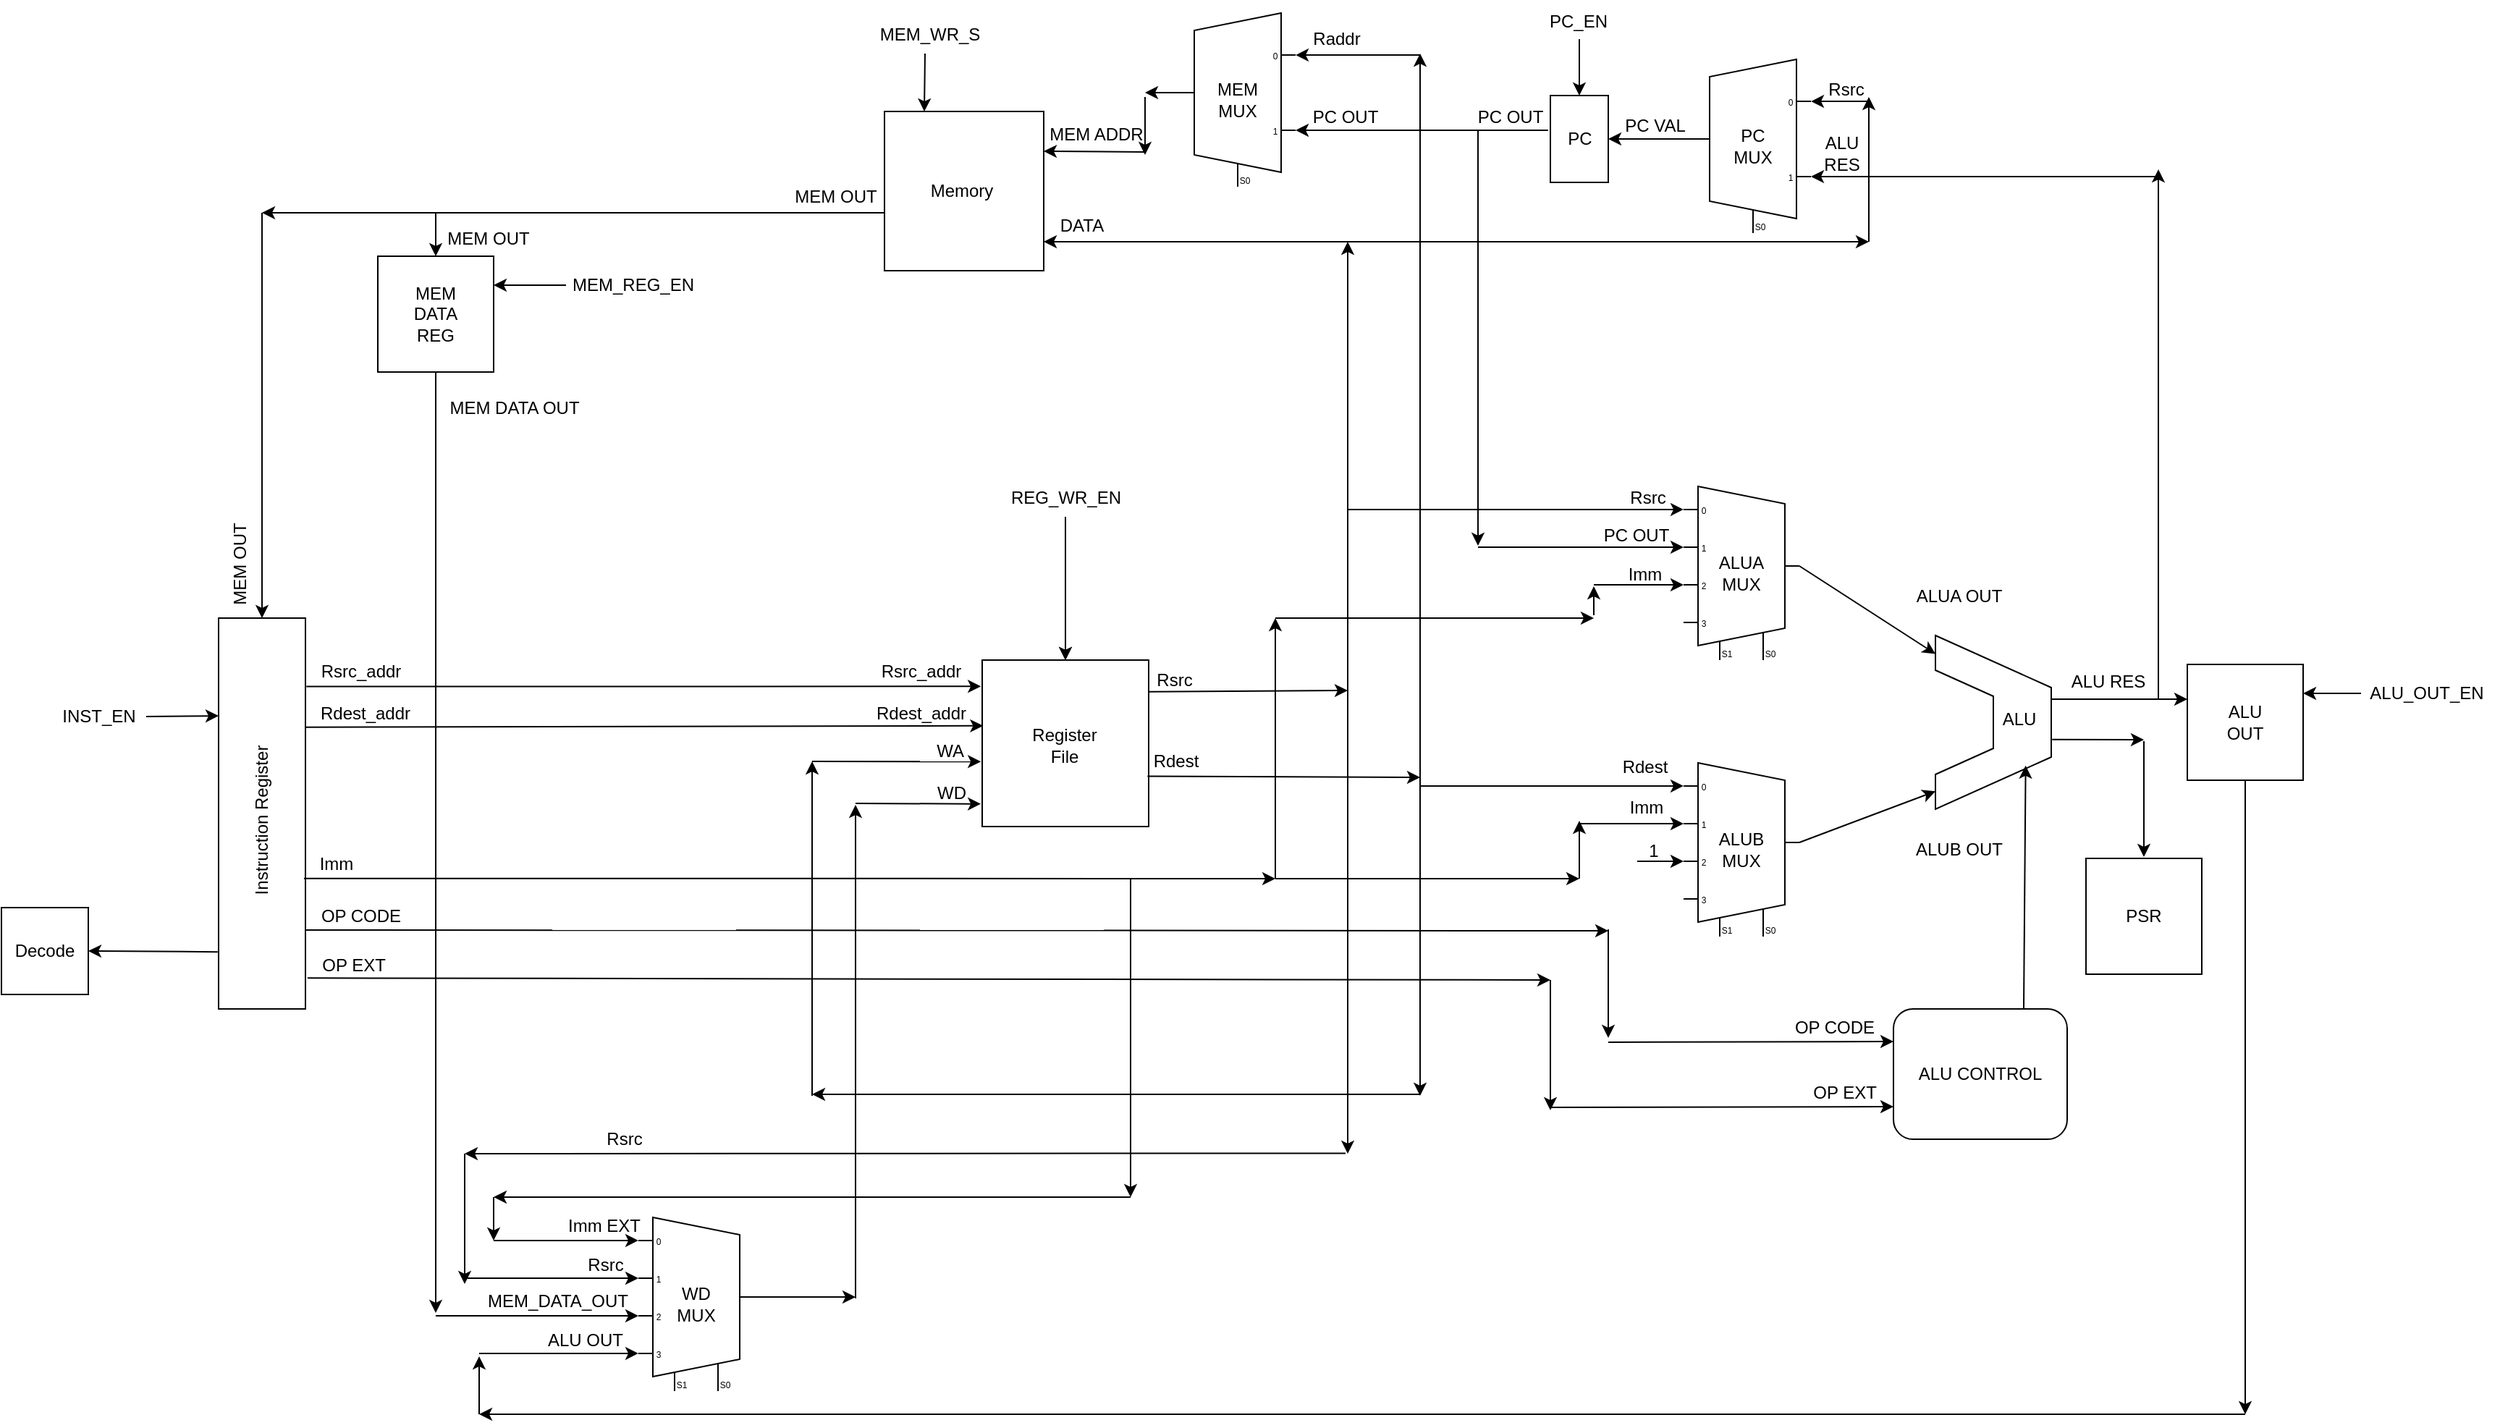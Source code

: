 <mxfile version="24.8.4">
  <diagram name="Page-1" id="LI1cqc4f5GoJ5b9z3YXY">
    <mxGraphModel dx="2163" dy="775" grid="1" gridSize="10" guides="1" tooltips="1" connect="1" arrows="1" fold="1" page="1" pageScale="1" pageWidth="850" pageHeight="1100" math="0" shadow="0">
      <root>
        <mxCell id="0" />
        <mxCell id="1" parent="0" />
        <mxCell id="9z99N92EfXgimf6kSds7-51" value="" style="group" parent="1" vertex="1" connectable="0">
          <mxGeometry x="1012" y="502" width="80" height="120" as="geometry" />
        </mxCell>
        <mxCell id="K2oi60XM3H0Ri219pjTM-1" value="" style="group" parent="9z99N92EfXgimf6kSds7-51" vertex="1" connectable="0">
          <mxGeometry x="44" width="80" height="120" as="geometry" />
        </mxCell>
        <mxCell id="9z99N92EfXgimf6kSds7-6" value="" style="shape=stencil(tZXRjoIwEEW/pq+bQsPq6wb1PyqOS2NtSdvV3b93oGCs0I0IJISkc7mHIb1DCcttySsgKS0J25A0TSjFO66vT2tuKyicL164EXwvwSvWGX2Cqzi4liFUCUa4WmVbQr/wmfpieaGVQojQygbKg44wLhR66a+Hta//C1YV8s/gwLRNNtXd68yPbAFqskSnIbPre95OZ6KGvSaL7NQ81ORNJsuxEgsxy/e8OH0b/aMOfVdUO2oDA8JdFlL6AYt9YMXruesJnXzWF/h/moawnVsK9eC+/wxaP5sKWI0FPGWMTvOvx9qz0P+ZTfOzsf7Q/sL+FVLbaHKwHgkPHguDmWs8vcQ2VX+ONIUb);whiteSpace=wrap;html=1;" parent="K2oi60XM3H0Ri219pjTM-1" vertex="1">
          <mxGeometry width="80" height="120" as="geometry" />
        </mxCell>
        <mxCell id="9z99N92EfXgimf6kSds7-7" value="ALU" style="text;strokeColor=none;align=center;fillColor=none;html=1;verticalAlign=middle;whiteSpace=wrap;rounded=0;" parent="K2oi60XM3H0Ri219pjTM-1" vertex="1">
          <mxGeometry x="43" y="43" width="30" height="30" as="geometry" />
        </mxCell>
        <mxCell id="9H-k_ZPfXgQ5hOs1PysZ-1" value="" style="whiteSpace=wrap;html=1;aspect=fixed;" parent="1" vertex="1">
          <mxGeometry x="330" y="140" width="110" height="110" as="geometry" />
        </mxCell>
        <mxCell id="9H-k_ZPfXgQ5hOs1PysZ-2" value="&lt;div&gt;Memory&lt;/div&gt;" style="text;html=1;align=center;verticalAlign=middle;resizable=0;points=[];autosize=1;strokeColor=none;fillColor=none;" parent="1" vertex="1">
          <mxGeometry x="347.5" y="180" width="70" height="30" as="geometry" />
        </mxCell>
        <mxCell id="9H-k_ZPfXgQ5hOs1PysZ-5" value="ALUA&lt;br&gt;MUX" style="shadow=0;dashed=0;align=center;html=1;strokeWidth=1;shape=mxgraph.electrical.abstract.mux2;whiteSpace=wrap;selectorPins=2;" parent="1" vertex="1">
          <mxGeometry x="882" y="399" width="80" height="120" as="geometry" />
        </mxCell>
        <mxCell id="9H-k_ZPfXgQ5hOs1PysZ-6" value="ALUB&lt;br&gt;&lt;div&gt;MUX&lt;/div&gt;" style="shadow=0;dashed=0;align=center;html=1;strokeWidth=1;shape=mxgraph.electrical.abstract.mux2;whiteSpace=wrap;selectorPins=2;" parent="1" vertex="1">
          <mxGeometry x="882" y="590" width="80" height="120" as="geometry" />
        </mxCell>
        <mxCell id="9H-k_ZPfXgQ5hOs1PysZ-8" value="" style="endArrow=classic;html=1;rounded=0;entryX=0;entryY=0.108;entryDx=0;entryDy=3;entryPerimeter=0;" parent="1" target="9H-k_ZPfXgQ5hOs1PysZ-5" edge="1">
          <mxGeometry width="50" height="50" relative="1" as="geometry">
            <mxPoint x="650" y="415" as="sourcePoint" />
            <mxPoint x="872" y="428" as="targetPoint" />
          </mxGeometry>
        </mxCell>
        <mxCell id="9H-k_ZPfXgQ5hOs1PysZ-9" value="" style="endArrow=classic;html=1;rounded=0;entryX=0;entryY=0.325;entryDx=0;entryDy=3;entryPerimeter=0;" parent="1" target="9H-k_ZPfXgQ5hOs1PysZ-5" edge="1">
          <mxGeometry width="50" height="50" relative="1" as="geometry">
            <mxPoint x="740" y="441" as="sourcePoint" />
            <mxPoint x="882" y="479" as="targetPoint" />
          </mxGeometry>
        </mxCell>
        <mxCell id="9H-k_ZPfXgQ5hOs1PysZ-18" value="" style="endArrow=classic;html=1;rounded=0;entryX=0;entryY=0.542;entryDx=0;entryDy=3;entryPerimeter=0;" parent="1" target="9H-k_ZPfXgQ5hOs1PysZ-6" edge="1">
          <mxGeometry width="50" height="50" relative="1" as="geometry">
            <mxPoint x="850" y="658" as="sourcePoint" />
            <mxPoint x="854" y="659.87" as="targetPoint" />
          </mxGeometry>
        </mxCell>
        <mxCell id="9H-k_ZPfXgQ5hOs1PysZ-19" value="Rsrc" style="text;html=1;align=center;verticalAlign=middle;resizable=0;points=[];autosize=1;strokeColor=none;fillColor=none;" parent="1" vertex="1">
          <mxGeometry x="832" y="392" width="50" height="30" as="geometry" />
        </mxCell>
        <mxCell id="9H-k_ZPfXgQ5hOs1PysZ-20" value="PC OUT" style="text;html=1;align=center;verticalAlign=middle;resizable=0;points=[];autosize=1;strokeColor=none;fillColor=none;" parent="1" vertex="1">
          <mxGeometry x="814" y="418" width="70" height="30" as="geometry" />
        </mxCell>
        <mxCell id="9H-k_ZPfXgQ5hOs1PysZ-23" value="1" style="text;html=1;align=center;verticalAlign=middle;resizable=0;points=[];autosize=1;strokeColor=none;fillColor=none;" parent="1" vertex="1">
          <mxGeometry x="846" y="636" width="30" height="30" as="geometry" />
        </mxCell>
        <mxCell id="9H-k_ZPfXgQ5hOs1PysZ-24" value="" style="endArrow=classic;html=1;rounded=0;exitX=1;exitY=0.5;exitDx=0;exitDy=-5;exitPerimeter=0;entryX=0;entryY=0.106;entryDx=0;entryDy=0;entryPerimeter=0;" parent="1" source="9H-k_ZPfXgQ5hOs1PysZ-5" target="9z99N92EfXgimf6kSds7-6" edge="1">
          <mxGeometry width="50" height="50" relative="1" as="geometry">
            <mxPoint x="1022" y="550" as="sourcePoint" />
            <mxPoint x="1072" y="500" as="targetPoint" />
          </mxGeometry>
        </mxCell>
        <mxCell id="9H-k_ZPfXgQ5hOs1PysZ-25" value="" style="endArrow=classic;html=1;rounded=0;exitX=1;exitY=0.5;exitDx=0;exitDy=-5;exitPerimeter=0;entryX=0;entryY=0.897;entryDx=0;entryDy=0;entryPerimeter=0;" parent="1" source="9H-k_ZPfXgQ5hOs1PysZ-6" target="9z99N92EfXgimf6kSds7-6" edge="1">
          <mxGeometry width="50" height="50" relative="1" as="geometry">
            <mxPoint x="1052" y="570" as="sourcePoint" />
            <mxPoint x="1102" y="520" as="targetPoint" />
          </mxGeometry>
        </mxCell>
        <mxCell id="9H-k_ZPfXgQ5hOs1PysZ-26" value="ALUA OUT" style="text;html=1;align=center;verticalAlign=middle;resizable=0;points=[];autosize=1;strokeColor=none;fillColor=none;rotation=0;" parent="1" vertex="1">
          <mxGeometry x="1032" y="460" width="80" height="30" as="geometry" />
        </mxCell>
        <mxCell id="9H-k_ZPfXgQ5hOs1PysZ-27" value="ALUB OUT" style="text;html=1;align=center;verticalAlign=middle;resizable=0;points=[];autosize=1;strokeColor=none;fillColor=none;rotation=0;" parent="1" vertex="1">
          <mxGeometry x="1032" y="635" width="80" height="30" as="geometry" />
        </mxCell>
        <mxCell id="9H-k_ZPfXgQ5hOs1PysZ-36" value="" style="endArrow=classic;html=1;rounded=0;exitX=1;exitY=0.5;exitDx=0;exitDy=0;entryX=0;entryY=0.5;entryDx=0;entryDy=0;" parent="1" edge="1">
          <mxGeometry width="50" height="50" relative="1" as="geometry">
            <mxPoint x="1136" y="546" as="sourcePoint" />
            <mxPoint x="1230" y="546" as="targetPoint" />
          </mxGeometry>
        </mxCell>
        <mxCell id="9H-k_ZPfXgQ5hOs1PysZ-43" value="" style="endArrow=classic;html=1;rounded=0;exitX=0;exitY=0.636;exitDx=0;exitDy=0;exitPerimeter=0;" parent="1" source="9H-k_ZPfXgQ5hOs1PysZ-1" edge="1">
          <mxGeometry width="50" height="50" relative="1" as="geometry">
            <mxPoint x="430" y="430" as="sourcePoint" />
            <mxPoint x="-100" y="210" as="targetPoint" />
          </mxGeometry>
        </mxCell>
        <mxCell id="9H-k_ZPfXgQ5hOs1PysZ-47" value="MEM OUT" style="text;html=1;align=center;verticalAlign=middle;resizable=0;points=[];autosize=1;strokeColor=none;fillColor=none;" parent="1" vertex="1">
          <mxGeometry x="256" y="184" width="80" height="30" as="geometry" />
        </mxCell>
        <mxCell id="9H-k_ZPfXgQ5hOs1PysZ-69" value="" style="endArrow=classic;html=1;rounded=0;entryX=1;entryY=0.5;entryDx=0;entryDy=0;" parent="1" edge="1">
          <mxGeometry width="50" height="50" relative="1" as="geometry">
            <mxPoint x="650" y="230" as="sourcePoint" />
            <mxPoint x="440" y="230" as="targetPoint" />
          </mxGeometry>
        </mxCell>
        <mxCell id="9H-k_ZPfXgQ5hOs1PysZ-71" value="&lt;div&gt;DATA&lt;/div&gt;" style="text;html=1;align=center;verticalAlign=middle;resizable=0;points=[];autosize=1;strokeColor=none;fillColor=none;" parent="1" vertex="1">
          <mxGeometry x="441" y="204" width="50" height="30" as="geometry" />
        </mxCell>
        <mxCell id="9H-k_ZPfXgQ5hOs1PysZ-72" value="" style="endArrow=classic;html=1;rounded=0;" parent="1" edge="1">
          <mxGeometry width="50" height="50" relative="1" as="geometry">
            <mxPoint x="700" y="600" as="sourcePoint" />
            <mxPoint x="700" y="100" as="targetPoint" />
          </mxGeometry>
        </mxCell>
        <mxCell id="9H-k_ZPfXgQ5hOs1PysZ-79" value="Rdest" style="text;html=1;align=center;verticalAlign=middle;resizable=0;points=[];autosize=1;strokeColor=none;fillColor=none;" parent="1" vertex="1">
          <mxGeometry x="830" y="578" width="50" height="30" as="geometry" />
        </mxCell>
        <mxCell id="9H-k_ZPfXgQ5hOs1PysZ-94" value="" style="endArrow=classic;html=1;rounded=0;" parent="1" edge="1">
          <mxGeometry width="50" height="50" relative="1" as="geometry">
            <mxPoint x="650" y="540" as="sourcePoint" />
            <mxPoint x="650" y="860" as="targetPoint" />
          </mxGeometry>
        </mxCell>
        <mxCell id="9H-k_ZPfXgQ5hOs1PysZ-99" value="" style="endArrow=classic;html=1;rounded=0;" parent="1" edge="1">
          <mxGeometry width="50" height="50" relative="1" as="geometry">
            <mxPoint x="600" y="670" as="sourcePoint" />
            <mxPoint x="600" y="490" as="targetPoint" />
          </mxGeometry>
        </mxCell>
        <mxCell id="9H-k_ZPfXgQ5hOs1PysZ-101" value="Imm" style="text;html=1;align=center;verticalAlign=middle;resizable=0;points=[];autosize=1;strokeColor=none;fillColor=none;" parent="1" vertex="1">
          <mxGeometry x="830" y="445" width="50" height="30" as="geometry" />
        </mxCell>
        <mxCell id="9H-k_ZPfXgQ5hOs1PysZ-102" value="" style="endArrow=classic;html=1;rounded=0;" parent="1" edge="1">
          <mxGeometry width="50" height="50" relative="1" as="geometry">
            <mxPoint x="700" y="600" as="sourcePoint" />
            <mxPoint x="700" y="820" as="targetPoint" />
          </mxGeometry>
        </mxCell>
        <mxCell id="9H-k_ZPfXgQ5hOs1PysZ-110" value="&lt;div&gt;WD&lt;/div&gt;MUX" style="shadow=0;dashed=0;align=center;html=1;strokeWidth=1;shape=mxgraph.electrical.abstract.mux2;whiteSpace=wrap;selectorPins=2;" parent="1" vertex="1">
          <mxGeometry x="160" y="904" width="80" height="120" as="geometry" />
        </mxCell>
        <mxCell id="9H-k_ZPfXgQ5hOs1PysZ-111" value="" style="whiteSpace=wrap;html=1;aspect=fixed;" parent="1" vertex="1">
          <mxGeometry x="397.5" y="519" width="115" height="115" as="geometry" />
        </mxCell>
        <mxCell id="9H-k_ZPfXgQ5hOs1PysZ-112" value="" style="endArrow=classic;html=1;rounded=0;entryX=-0.008;entryY=0.864;entryDx=0;entryDy=0;entryPerimeter=0;" parent="1" target="9H-k_ZPfXgQ5hOs1PysZ-111" edge="1">
          <mxGeometry width="50" height="50" relative="1" as="geometry">
            <mxPoint x="310" y="618" as="sourcePoint" />
            <mxPoint x="381" y="629.25" as="targetPoint" />
          </mxGeometry>
        </mxCell>
        <mxCell id="9H-k_ZPfXgQ5hOs1PysZ-113" value="" style="endArrow=classic;html=1;rounded=0;entryX=-0.008;entryY=0.158;entryDx=0;entryDy=0;entryPerimeter=0;exitX=1.011;exitY=0.175;exitDx=0;exitDy=0;exitPerimeter=0;" parent="1" source="9H-k_ZPfXgQ5hOs1PysZ-139" target="9H-k_ZPfXgQ5hOs1PysZ-111" edge="1">
          <mxGeometry width="50" height="50" relative="1" as="geometry">
            <mxPoint x="310" y="537" as="sourcePoint" />
            <mxPoint x="390" y="537.81" as="targetPoint" />
          </mxGeometry>
        </mxCell>
        <mxCell id="9H-k_ZPfXgQ5hOs1PysZ-114" value="" style="endArrow=classic;html=1;rounded=0;entryX=0.006;entryY=0.395;entryDx=0;entryDy=0;entryPerimeter=0;exitX=0.996;exitY=0.279;exitDx=0;exitDy=0;exitPerimeter=0;" parent="1" source="9H-k_ZPfXgQ5hOs1PysZ-139" target="9H-k_ZPfXgQ5hOs1PysZ-111" edge="1">
          <mxGeometry width="50" height="50" relative="1" as="geometry">
            <mxPoint x="309.5" y="564" as="sourcePoint" />
            <mxPoint x="397.5" y="564" as="targetPoint" />
          </mxGeometry>
        </mxCell>
        <mxCell id="9H-k_ZPfXgQ5hOs1PysZ-115" value="" style="endArrow=classic;html=1;rounded=0;entryX=-0.008;entryY=0.61;entryDx=0;entryDy=0;entryPerimeter=0;" parent="1" target="9H-k_ZPfXgQ5hOs1PysZ-111" edge="1">
          <mxGeometry width="50" height="50" relative="1" as="geometry">
            <mxPoint x="280" y="589" as="sourcePoint" />
            <mxPoint x="390" y="582.81" as="targetPoint" />
          </mxGeometry>
        </mxCell>
        <mxCell id="9H-k_ZPfXgQ5hOs1PysZ-116" value="Register&lt;br&gt;File" style="text;html=1;align=center;verticalAlign=middle;resizable=0;points=[];autosize=1;strokeColor=none;fillColor=none;" parent="1" vertex="1">
          <mxGeometry x="418.5" y="557.5" width="70" height="40" as="geometry" />
        </mxCell>
        <mxCell id="9H-k_ZPfXgQ5hOs1PysZ-117" value="" style="endArrow=classic;html=1;rounded=0;" parent="1" edge="1">
          <mxGeometry width="50" height="50" relative="1" as="geometry">
            <mxPoint x="280" y="820" as="sourcePoint" />
            <mxPoint x="280" y="589" as="targetPoint" />
          </mxGeometry>
        </mxCell>
        <mxCell id="9H-k_ZPfXgQ5hOs1PysZ-119" value="WD" style="text;html=1;align=center;verticalAlign=middle;resizable=0;points=[];autosize=1;strokeColor=none;fillColor=none;" parent="1" vertex="1">
          <mxGeometry x="355.5" y="595.5" width="40" height="30" as="geometry" />
        </mxCell>
        <mxCell id="9H-k_ZPfXgQ5hOs1PysZ-121" value="WA" style="text;html=1;align=center;verticalAlign=middle;resizable=0;points=[];autosize=1;strokeColor=none;fillColor=none;" parent="1" vertex="1">
          <mxGeometry x="355" y="567" width="40" height="30" as="geometry" />
        </mxCell>
        <mxCell id="9H-k_ZPfXgQ5hOs1PysZ-122" value="" style="endArrow=classic;html=1;rounded=0;" parent="1" edge="1">
          <mxGeometry width="50" height="50" relative="1" as="geometry">
            <mxPoint x="310" y="960" as="sourcePoint" />
            <mxPoint x="310" y="619" as="targetPoint" />
          </mxGeometry>
        </mxCell>
        <mxCell id="9H-k_ZPfXgQ5hOs1PysZ-124" value="" style="endArrow=classic;html=1;rounded=0;exitX=1;exitY=0.5;exitDx=0;exitDy=-5;exitPerimeter=0;" parent="1" source="9H-k_ZPfXgQ5hOs1PysZ-110" edge="1">
          <mxGeometry width="50" height="50" relative="1" as="geometry">
            <mxPoint x="360" y="949" as="sourcePoint" />
            <mxPoint x="310" y="959" as="targetPoint" />
          </mxGeometry>
        </mxCell>
        <mxCell id="9H-k_ZPfXgQ5hOs1PysZ-129" value="" style="endArrow=classic;html=1;rounded=0;entryX=0;entryY=0.108;entryDx=0;entryDy=3;entryPerimeter=0;" parent="1" target="9H-k_ZPfXgQ5hOs1PysZ-110" edge="1">
          <mxGeometry width="50" height="50" relative="1" as="geometry">
            <mxPoint x="60" y="920" as="sourcePoint" />
            <mxPoint x="160" y="920" as="targetPoint" />
          </mxGeometry>
        </mxCell>
        <mxCell id="9H-k_ZPfXgQ5hOs1PysZ-130" value="" style="endArrow=classic;html=1;rounded=0;entryX=0;entryY=0.325;entryDx=0;entryDy=3;entryPerimeter=0;" parent="1" target="9H-k_ZPfXgQ5hOs1PysZ-110" edge="1">
          <mxGeometry width="50" height="50" relative="1" as="geometry">
            <mxPoint x="40" y="946" as="sourcePoint" />
            <mxPoint x="160" y="946.0" as="targetPoint" />
          </mxGeometry>
        </mxCell>
        <mxCell id="9H-k_ZPfXgQ5hOs1PysZ-132" value="Imm EXT" style="text;html=1;align=center;verticalAlign=middle;resizable=0;points=[];autosize=1;strokeColor=none;fillColor=none;" parent="1" vertex="1">
          <mxGeometry x="101" y="895" width="70" height="30" as="geometry" />
        </mxCell>
        <mxCell id="9H-k_ZPfXgQ5hOs1PysZ-133" value="&lt;div&gt;Rsrc&lt;br&gt;&lt;/div&gt;" style="text;html=1;align=center;verticalAlign=middle;resizable=0;points=[];autosize=1;strokeColor=none;fillColor=none;" parent="1" vertex="1">
          <mxGeometry x="112" y="922" width="50" height="30" as="geometry" />
        </mxCell>
        <mxCell id="9H-k_ZPfXgQ5hOs1PysZ-136" value="" style="endArrow=classic;html=1;rounded=0;entryX=0;entryY=0.542;entryDx=0;entryDy=3;entryPerimeter=0;" parent="1" target="9H-k_ZPfXgQ5hOs1PysZ-110" edge="1">
          <mxGeometry width="50" height="50" relative="1" as="geometry">
            <mxPoint x="20" y="972" as="sourcePoint" />
            <mxPoint x="157" y="970" as="targetPoint" />
          </mxGeometry>
        </mxCell>
        <mxCell id="9H-k_ZPfXgQ5hOs1PysZ-137" value="MEM_DATA_OUT" style="text;html=1;align=center;verticalAlign=middle;resizable=0;points=[];autosize=1;strokeColor=none;fillColor=none;" parent="1" vertex="1">
          <mxGeometry x="44" y="947" width="120" height="30" as="geometry" />
        </mxCell>
        <mxCell id="9H-k_ZPfXgQ5hOs1PysZ-139" value="" style="rounded=0;whiteSpace=wrap;html=1;" parent="1" vertex="1">
          <mxGeometry x="-130" y="490" width="60" height="270" as="geometry" />
        </mxCell>
        <mxCell id="9H-k_ZPfXgQ5hOs1PysZ-141" value="&lt;div&gt;Imm&lt;/div&gt;" style="text;html=1;align=center;verticalAlign=middle;resizable=0;points=[];autosize=1;strokeColor=none;fillColor=none;" parent="1" vertex="1">
          <mxGeometry x="-74" y="645" width="50" height="30" as="geometry" />
        </mxCell>
        <mxCell id="9H-k_ZPfXgQ5hOs1PysZ-142" value="Rsrc_addr" style="text;html=1;align=center;verticalAlign=middle;resizable=0;points=[];autosize=1;strokeColor=none;fillColor=none;" parent="1" vertex="1">
          <mxGeometry x="315" y="512" width="80" height="30" as="geometry" />
        </mxCell>
        <mxCell id="9H-k_ZPfXgQ5hOs1PysZ-143" value="Rdest_addr" style="text;html=1;align=center;verticalAlign=middle;resizable=0;points=[];autosize=1;strokeColor=none;fillColor=none;" parent="1" vertex="1">
          <mxGeometry x="310" y="541" width="90" height="30" as="geometry" />
        </mxCell>
        <mxCell id="9H-k_ZPfXgQ5hOs1PysZ-144" value="Instruction Register" style="text;html=1;align=center;verticalAlign=middle;resizable=0;points=[];autosize=1;strokeColor=none;fillColor=none;rotation=-90;" parent="1" vertex="1">
          <mxGeometry x="-165" y="615" width="130" height="30" as="geometry" />
        </mxCell>
        <mxCell id="9H-k_ZPfXgQ5hOs1PysZ-145" value="Rsrc_addr" style="text;html=1;align=center;verticalAlign=middle;resizable=0;points=[];autosize=1;strokeColor=none;fillColor=none;" parent="1" vertex="1">
          <mxGeometry x="-72" y="512" width="80" height="30" as="geometry" />
        </mxCell>
        <mxCell id="9H-k_ZPfXgQ5hOs1PysZ-146" value="Rdest_addr" style="text;html=1;align=center;verticalAlign=middle;resizable=0;points=[];autosize=1;strokeColor=none;fillColor=none;" parent="1" vertex="1">
          <mxGeometry x="-74" y="541" width="90" height="30" as="geometry" />
        </mxCell>
        <mxCell id="9H-k_ZPfXgQ5hOs1PysZ-147" value="" style="endArrow=classic;html=1;rounded=0;exitX=1.002;exitY=0.19;exitDx=0;exitDy=0;exitPerimeter=0;" parent="1" source="9H-k_ZPfXgQ5hOs1PysZ-111" edge="1">
          <mxGeometry width="50" height="50" relative="1" as="geometry">
            <mxPoint x="610" y="600" as="sourcePoint" />
            <mxPoint x="650" y="540" as="targetPoint" />
          </mxGeometry>
        </mxCell>
        <mxCell id="9H-k_ZPfXgQ5hOs1PysZ-148" value="Rsrc" style="text;html=1;align=center;verticalAlign=middle;resizable=0;points=[];autosize=1;strokeColor=none;fillColor=none;" parent="1" vertex="1">
          <mxGeometry x="505" y="518" width="50" height="30" as="geometry" />
        </mxCell>
        <mxCell id="9H-k_ZPfXgQ5hOs1PysZ-149" value="" style="endArrow=classic;html=1;rounded=0;exitX=0.993;exitY=0.698;exitDx=0;exitDy=0;exitPerimeter=0;" parent="1" source="9H-k_ZPfXgQ5hOs1PysZ-111" edge="1">
          <mxGeometry width="50" height="50" relative="1" as="geometry">
            <mxPoint x="630" y="600" as="sourcePoint" />
            <mxPoint x="700" y="600" as="targetPoint" />
          </mxGeometry>
        </mxCell>
        <mxCell id="9H-k_ZPfXgQ5hOs1PysZ-150" value="Rdest" style="text;html=1;align=center;verticalAlign=middle;resizable=0;points=[];autosize=1;strokeColor=none;fillColor=none;" parent="1" vertex="1">
          <mxGeometry x="506" y="574" width="50" height="30" as="geometry" />
        </mxCell>
        <mxCell id="9H-k_ZPfXgQ5hOs1PysZ-151" value="Decode" style="rounded=0;whiteSpace=wrap;html=1;" parent="1" vertex="1">
          <mxGeometry x="-280" y="690" width="60" height="60" as="geometry" />
        </mxCell>
        <mxCell id="9H-k_ZPfXgQ5hOs1PysZ-152" value="" style="endArrow=classic;html=1;rounded=0;entryX=1;entryY=0.5;entryDx=0;entryDy=0;exitX=-0.01;exitY=0.854;exitDx=0;exitDy=0;exitPerimeter=0;" parent="1" source="9H-k_ZPfXgQ5hOs1PysZ-139" target="9H-k_ZPfXgQ5hOs1PysZ-151" edge="1">
          <mxGeometry width="50" height="50" relative="1" as="geometry">
            <mxPoint x="-110" y="770" as="sourcePoint" />
            <mxPoint x="-60" y="720" as="targetPoint" />
          </mxGeometry>
        </mxCell>
        <mxCell id="9H-k_ZPfXgQ5hOs1PysZ-153" value="" style="endArrow=classic;html=1;rounded=0;entryX=0.5;entryY=0;entryDx=0;entryDy=0;" parent="1" target="9H-k_ZPfXgQ5hOs1PysZ-139" edge="1">
          <mxGeometry width="50" height="50" relative="1" as="geometry">
            <mxPoint x="-100" y="210" as="sourcePoint" />
            <mxPoint x="210" y="440" as="targetPoint" />
          </mxGeometry>
        </mxCell>
        <mxCell id="9H-k_ZPfXgQ5hOs1PysZ-154" value="&lt;div&gt;MEM OUT&lt;/div&gt;" style="text;html=1;align=center;verticalAlign=middle;resizable=0;points=[];autosize=1;strokeColor=none;fillColor=none;rotation=-90;" parent="1" vertex="1">
          <mxGeometry x="-155" y="438" width="80" height="30" as="geometry" />
        </mxCell>
        <mxCell id="9H-k_ZPfXgQ5hOs1PysZ-155" value="" style="endArrow=classic;html=1;rounded=0;" parent="1" edge="1">
          <mxGeometry width="50" height="50" relative="1" as="geometry">
            <mxPoint x="700" y="819" as="sourcePoint" />
            <mxPoint x="280" y="819" as="targetPoint" />
          </mxGeometry>
        </mxCell>
        <mxCell id="9H-k_ZPfXgQ5hOs1PysZ-156" value="" style="endArrow=classic;html=1;rounded=0;exitX=-0.007;exitY=0.19;exitDx=0;exitDy=0;exitPerimeter=0;" parent="1" edge="1">
          <mxGeometry width="50" height="50" relative="1" as="geometry">
            <mxPoint x="648.51" y="859.7" as="sourcePoint" />
            <mxPoint x="40" y="860" as="targetPoint" />
          </mxGeometry>
        </mxCell>
        <mxCell id="9H-k_ZPfXgQ5hOs1PysZ-157" value="Rsrc" style="text;html=1;align=center;verticalAlign=middle;resizable=0;points=[];autosize=1;strokeColor=none;fillColor=none;" parent="1" vertex="1">
          <mxGeometry x="125" y="835" width="50" height="30" as="geometry" />
        </mxCell>
        <mxCell id="9H-k_ZPfXgQ5hOs1PysZ-161" value="" style="endArrow=classic;html=1;rounded=0;" parent="1" edge="1">
          <mxGeometry width="50" height="50" relative="1" as="geometry">
            <mxPoint x="40" y="860" as="sourcePoint" />
            <mxPoint x="40" y="950" as="targetPoint" />
          </mxGeometry>
        </mxCell>
        <mxCell id="9H-k_ZPfXgQ5hOs1PysZ-164" value="" style="endArrow=classic;html=1;rounded=0;exitX=0.5;exitY=1;exitDx=0;exitDy=0;" parent="1" edge="1" source="jaoWo7aulWXdVMt2YJ6s-26">
          <mxGeometry width="50" height="50" relative="1" as="geometry">
            <mxPoint x="20" y="320" as="sourcePoint" />
            <mxPoint x="20" y="970" as="targetPoint" />
          </mxGeometry>
        </mxCell>
        <mxCell id="YOEN7R9wZq0KIIL8G6Gs-3" value="" style="endArrow=classic;html=1;rounded=0;" parent="1" edge="1">
          <mxGeometry width="50" height="50" relative="1" as="geometry">
            <mxPoint x="1270" y="1040" as="sourcePoint" />
            <mxPoint x="50" y="1040" as="targetPoint" />
          </mxGeometry>
        </mxCell>
        <mxCell id="YOEN7R9wZq0KIIL8G6Gs-5" value="" style="endArrow=classic;html=1;rounded=0;entryX=0;entryY=0.758;entryDx=0;entryDy=3;entryPerimeter=0;" parent="1" target="9H-k_ZPfXgQ5hOs1PysZ-110" edge="1">
          <mxGeometry width="50" height="50" relative="1" as="geometry">
            <mxPoint x="50" y="998" as="sourcePoint" />
            <mxPoint x="260" y="960" as="targetPoint" />
          </mxGeometry>
        </mxCell>
        <mxCell id="YOEN7R9wZq0KIIL8G6Gs-6" value="ALU OUT" style="text;html=1;align=center;verticalAlign=middle;resizable=0;points=[];autosize=1;strokeColor=none;fillColor=none;" parent="1" vertex="1">
          <mxGeometry x="83" y="974" width="80" height="30" as="geometry" />
        </mxCell>
        <mxCell id="YOEN7R9wZq0KIIL8G6Gs-7" value="" style="endArrow=classic;html=1;rounded=0;" parent="1" edge="1">
          <mxGeometry width="50" height="50" relative="1" as="geometry">
            <mxPoint x="50" y="1040" as="sourcePoint" />
            <mxPoint x="50" y="1000" as="targetPoint" />
          </mxGeometry>
        </mxCell>
        <mxCell id="YOEN7R9wZq0KIIL8G6Gs-10" value="" style="endArrow=classic;html=1;rounded=0;entryX=0;entryY=0.542;entryDx=0;entryDy=3;entryPerimeter=0;" parent="1" target="9H-k_ZPfXgQ5hOs1PysZ-5" edge="1">
          <mxGeometry width="50" height="50" relative="1" as="geometry">
            <mxPoint x="820" y="467" as="sourcePoint" />
            <mxPoint x="830" y="430" as="targetPoint" />
          </mxGeometry>
        </mxCell>
        <mxCell id="YOEN7R9wZq0KIIL8G6Gs-12" value="" style="endArrow=classic;html=1;rounded=0;" parent="1" edge="1">
          <mxGeometry width="50" height="50" relative="1" as="geometry">
            <mxPoint x="600" y="490" as="sourcePoint" />
            <mxPoint x="820" y="490" as="targetPoint" />
          </mxGeometry>
        </mxCell>
        <mxCell id="YOEN7R9wZq0KIIL8G6Gs-14" value="" style="endArrow=classic;html=1;rounded=0;" parent="1" edge="1">
          <mxGeometry width="50" height="50" relative="1" as="geometry">
            <mxPoint x="820" y="488" as="sourcePoint" />
            <mxPoint x="820" y="468" as="targetPoint" />
          </mxGeometry>
        </mxCell>
        <mxCell id="YOEN7R9wZq0KIIL8G6Gs-17" value="" style="endArrow=classic;html=1;rounded=0;exitX=0.983;exitY=0.666;exitDx=0;exitDy=0;exitPerimeter=0;" parent="1" edge="1" source="9H-k_ZPfXgQ5hOs1PysZ-139">
          <mxGeometry width="50" height="50" relative="1" as="geometry">
            <mxPoint x="451.0" y="670.0" as="sourcePoint" />
            <mxPoint x="600" y="670" as="targetPoint" />
          </mxGeometry>
        </mxCell>
        <mxCell id="YOEN7R9wZq0KIIL8G6Gs-19" value="" style="endArrow=classic;html=1;rounded=0;" parent="1" edge="1">
          <mxGeometry width="50" height="50" relative="1" as="geometry">
            <mxPoint x="60" y="890" as="sourcePoint" />
            <mxPoint x="60" y="920" as="targetPoint" />
          </mxGeometry>
        </mxCell>
        <mxCell id="YOEN7R9wZq0KIIL8G6Gs-20" value="" style="endArrow=classic;html=1;rounded=0;" parent="1" edge="1">
          <mxGeometry width="50" height="50" relative="1" as="geometry">
            <mxPoint x="500" y="890" as="sourcePoint" />
            <mxPoint x="60" y="890" as="targetPoint" />
          </mxGeometry>
        </mxCell>
        <mxCell id="YOEN7R9wZq0KIIL8G6Gs-21" value="" style="endArrow=classic;html=1;rounded=0;" parent="1" edge="1">
          <mxGeometry width="50" height="50" relative="1" as="geometry">
            <mxPoint x="500" y="670" as="sourcePoint" />
            <mxPoint x="500" y="890" as="targetPoint" />
          </mxGeometry>
        </mxCell>
        <mxCell id="YOEN7R9wZq0KIIL8G6Gs-22" value="MEM&lt;br&gt;MUX" style="shadow=0;dashed=0;align=center;html=1;strokeWidth=1;shape=mxgraph.electrical.abstract.mux2;operation=demux;whiteSpace=wrap;" parent="1" vertex="1">
          <mxGeometry x="534" y="72" width="80" height="120" as="geometry" />
        </mxCell>
        <mxCell id="YOEN7R9wZq0KIIL8G6Gs-23" value="" style="endArrow=classic;html=1;rounded=0;entryX=1;entryY=0.217;entryDx=0;entryDy=3;entryPerimeter=0;" parent="1" target="YOEN7R9wZq0KIIL8G6Gs-22" edge="1">
          <mxGeometry width="50" height="50" relative="1" as="geometry">
            <mxPoint x="700" y="101" as="sourcePoint" />
            <mxPoint x="626" y="29" as="targetPoint" />
          </mxGeometry>
        </mxCell>
        <mxCell id="YOEN7R9wZq0KIIL8G6Gs-24" value="" style="endArrow=classic;html=1;rounded=0;entryX=1;entryY=0.65;entryDx=0;entryDy=3;entryPerimeter=0;exitX=-0.039;exitY=0.3;exitDx=0;exitDy=0;exitPerimeter=0;" parent="1" source="YOEN7R9wZq0KIIL8G6Gs-42" target="YOEN7R9wZq0KIIL8G6Gs-22" edge="1">
          <mxGeometry width="50" height="50" relative="1" as="geometry">
            <mxPoint x="770" y="153" as="sourcePoint" />
            <mxPoint x="620" y="79" as="targetPoint" />
          </mxGeometry>
        </mxCell>
        <mxCell id="YOEN7R9wZq0KIIL8G6Gs-25" value="Raddr" style="text;html=1;align=center;verticalAlign=middle;resizable=0;points=[];autosize=1;strokeColor=none;fillColor=none;" parent="1" vertex="1">
          <mxGeometry x="612" y="75" width="60" height="30" as="geometry" />
        </mxCell>
        <mxCell id="YOEN7R9wZq0KIIL8G6Gs-26" value="PC OUT" style="text;html=1;align=center;verticalAlign=middle;resizable=0;points=[];autosize=1;strokeColor=none;fillColor=none;" parent="1" vertex="1">
          <mxGeometry x="613" y="129" width="70" height="30" as="geometry" />
        </mxCell>
        <mxCell id="YOEN7R9wZq0KIIL8G6Gs-39" value="PC&lt;br&gt;MUX" style="shadow=0;dashed=0;align=center;html=1;strokeWidth=1;shape=mxgraph.electrical.abstract.mux2;operation=demux;whiteSpace=wrap;" parent="1" vertex="1">
          <mxGeometry x="890" y="104" width="80" height="120" as="geometry" />
        </mxCell>
        <mxCell id="YOEN7R9wZq0KIIL8G6Gs-40" value="" style="group" parent="1" vertex="1" connectable="0">
          <mxGeometry x="790" y="129" width="40" height="60" as="geometry" />
        </mxCell>
        <mxCell id="YOEN7R9wZq0KIIL8G6Gs-41" value="" style="rounded=0;whiteSpace=wrap;html=1;" parent="YOEN7R9wZq0KIIL8G6Gs-40" vertex="1">
          <mxGeometry width="40" height="60" as="geometry" />
        </mxCell>
        <mxCell id="YOEN7R9wZq0KIIL8G6Gs-42" value="PC" style="text;html=1;align=center;verticalAlign=middle;resizable=0;points=[];autosize=1;strokeColor=none;fillColor=none;" parent="YOEN7R9wZq0KIIL8G6Gs-40" vertex="1">
          <mxGeometry y="15" width="40" height="30" as="geometry" />
        </mxCell>
        <mxCell id="YOEN7R9wZq0KIIL8G6Gs-43" value="" style="endArrow=classic;html=1;rounded=0;entryX=1;entryY=0.5;entryDx=0;entryDy=0;exitX=0;exitY=0.458;exitDx=0;exitDy=0;exitPerimeter=0;" parent="1" source="YOEN7R9wZq0KIIL8G6Gs-39" target="YOEN7R9wZq0KIIL8G6Gs-41" edge="1">
          <mxGeometry width="50" height="50" relative="1" as="geometry">
            <mxPoint x="670" y="249" as="sourcePoint" />
            <mxPoint x="720" y="199" as="targetPoint" />
          </mxGeometry>
        </mxCell>
        <mxCell id="YOEN7R9wZq0KIIL8G6Gs-44" value="PC VAL" style="text;html=1;align=center;verticalAlign=middle;resizable=0;points=[];autosize=1;strokeColor=none;fillColor=none;" parent="1" vertex="1">
          <mxGeometry x="827" y="135" width="70" height="30" as="geometry" />
        </mxCell>
        <mxCell id="YOEN7R9wZq0KIIL8G6Gs-45" value="PC OUT" style="text;html=1;align=center;verticalAlign=middle;resizable=0;points=[];autosize=1;strokeColor=none;fillColor=none;" parent="1" vertex="1">
          <mxGeometry x="727" y="129" width="70" height="30" as="geometry" />
        </mxCell>
        <mxCell id="YOEN7R9wZq0KIIL8G6Gs-46" value="" style="endArrow=classic;html=1;rounded=0;entryX=1;entryY=0.25;entryDx=0;entryDy=0;" parent="1" target="9H-k_ZPfXgQ5hOs1PysZ-1" edge="1">
          <mxGeometry width="50" height="50" relative="1" as="geometry">
            <mxPoint x="510" y="168" as="sourcePoint" />
            <mxPoint x="580" y="250" as="targetPoint" />
          </mxGeometry>
        </mxCell>
        <mxCell id="YOEN7R9wZq0KIIL8G6Gs-47" value="" style="endArrow=classic;html=1;rounded=0;" parent="1" edge="1">
          <mxGeometry width="50" height="50" relative="1" as="geometry">
            <mxPoint x="510" y="130" as="sourcePoint" />
            <mxPoint x="510" y="170" as="targetPoint" />
          </mxGeometry>
        </mxCell>
        <mxCell id="YOEN7R9wZq0KIIL8G6Gs-48" value="" style="endArrow=classic;html=1;rounded=0;exitX=0;exitY=0.458;exitDx=0;exitDy=0;exitPerimeter=0;" parent="1" source="YOEN7R9wZq0KIIL8G6Gs-22" edge="1">
          <mxGeometry width="50" height="50" relative="1" as="geometry">
            <mxPoint x="538" y="138" as="sourcePoint" />
            <mxPoint x="510" y="127" as="targetPoint" />
          </mxGeometry>
        </mxCell>
        <mxCell id="YOEN7R9wZq0KIIL8G6Gs-49" value="MEM ADDR" style="text;html=1;align=center;verticalAlign=middle;resizable=0;points=[];autosize=1;strokeColor=none;fillColor=none;" parent="1" vertex="1">
          <mxGeometry x="431" y="141" width="90" height="30" as="geometry" />
        </mxCell>
        <mxCell id="YOEN7R9wZq0KIIL8G6Gs-50" value="" style="endArrow=classic;html=1;rounded=0;" parent="1" edge="1">
          <mxGeometry width="50" height="50" relative="1" as="geometry">
            <mxPoint x="650" y="230" as="sourcePoint" />
            <mxPoint x="1010" y="230" as="targetPoint" />
          </mxGeometry>
        </mxCell>
        <mxCell id="YOEN7R9wZq0KIIL8G6Gs-51" value="" style="endArrow=classic;html=1;rounded=0;" parent="1" edge="1">
          <mxGeometry width="50" height="50" relative="1" as="geometry">
            <mxPoint x="1010" y="230" as="sourcePoint" />
            <mxPoint x="1010" y="130" as="targetPoint" />
          </mxGeometry>
        </mxCell>
        <mxCell id="YOEN7R9wZq0KIIL8G6Gs-52" value="" style="endArrow=classic;html=1;rounded=0;entryX=1;entryY=0.217;entryDx=0;entryDy=3;entryPerimeter=0;" parent="1" target="YOEN7R9wZq0KIIL8G6Gs-39" edge="1">
          <mxGeometry width="50" height="50" relative="1" as="geometry">
            <mxPoint x="1010" y="133" as="sourcePoint" />
            <mxPoint x="960" y="130" as="targetPoint" />
          </mxGeometry>
        </mxCell>
        <mxCell id="YOEN7R9wZq0KIIL8G6Gs-53" value="Rsrc" style="text;html=1;align=center;verticalAlign=middle;resizable=0;points=[];autosize=1;strokeColor=none;fillColor=none;" parent="1" vertex="1">
          <mxGeometry x="969" y="110" width="50" height="30" as="geometry" />
        </mxCell>
        <mxCell id="YOEN7R9wZq0KIIL8G6Gs-54" value="" style="endArrow=classic;html=1;rounded=0;entryX=1;entryY=0.65;entryDx=0;entryDy=3;entryPerimeter=0;" parent="1" target="YOEN7R9wZq0KIIL8G6Gs-39" edge="1">
          <mxGeometry width="50" height="50" relative="1" as="geometry">
            <mxPoint x="1210" y="185" as="sourcePoint" />
            <mxPoint x="1050" y="240" as="targetPoint" />
          </mxGeometry>
        </mxCell>
        <mxCell id="YOEN7R9wZq0KIIL8G6Gs-55" value="ALU &lt;br&gt;RES" style="text;html=1;align=center;verticalAlign=middle;resizable=0;points=[];autosize=1;strokeColor=none;fillColor=none;" parent="1" vertex="1">
          <mxGeometry x="966" y="149" width="50" height="40" as="geometry" />
        </mxCell>
        <mxCell id="YOEN7R9wZq0KIIL8G6Gs-56" value="" style="endArrow=classic;html=1;rounded=0;" parent="1" edge="1">
          <mxGeometry width="50" height="50" relative="1" as="geometry">
            <mxPoint x="650" y="540" as="sourcePoint" />
            <mxPoint x="650" y="230" as="targetPoint" />
          </mxGeometry>
        </mxCell>
        <mxCell id="YOEN7R9wZq0KIIL8G6Gs-57" value="" style="endArrow=classic;html=1;rounded=0;" parent="1" edge="1">
          <mxGeometry width="50" height="50" relative="1" as="geometry">
            <mxPoint x="740" y="153" as="sourcePoint" />
            <mxPoint x="740" y="440" as="targetPoint" />
          </mxGeometry>
        </mxCell>
        <mxCell id="aehjJ6CbeJxbUUqKp3Ej-1" value="" style="endArrow=classic;html=1;rounded=0;entryX=0;entryY=0.108;entryDx=0;entryDy=3;entryPerimeter=0;" parent="1" target="9H-k_ZPfXgQ5hOs1PysZ-6" edge="1">
          <mxGeometry width="50" height="50" relative="1" as="geometry">
            <mxPoint x="700" y="606" as="sourcePoint" />
            <mxPoint x="856" y="607" as="targetPoint" />
          </mxGeometry>
        </mxCell>
        <mxCell id="aehjJ6CbeJxbUUqKp3Ej-2" value="" style="endArrow=classic;html=1;rounded=0;" parent="1" edge="1">
          <mxGeometry width="50" height="50" relative="1" as="geometry">
            <mxPoint x="600" y="670" as="sourcePoint" />
            <mxPoint x="810" y="670" as="targetPoint" />
          </mxGeometry>
        </mxCell>
        <mxCell id="aehjJ6CbeJxbUUqKp3Ej-3" value="" style="endArrow=classic;html=1;rounded=0;" parent="1" edge="1">
          <mxGeometry width="50" height="50" relative="1" as="geometry">
            <mxPoint x="810" y="670" as="sourcePoint" />
            <mxPoint x="810" y="630" as="targetPoint" />
          </mxGeometry>
        </mxCell>
        <mxCell id="aehjJ6CbeJxbUUqKp3Ej-4" value="" style="endArrow=classic;html=1;rounded=0;entryX=0;entryY=0.325;entryDx=0;entryDy=3;entryPerimeter=0;" parent="1" target="9H-k_ZPfXgQ5hOs1PysZ-6" edge="1">
          <mxGeometry width="50" height="50" relative="1" as="geometry">
            <mxPoint x="810" y="632" as="sourcePoint" />
            <mxPoint x="820" y="600" as="targetPoint" />
          </mxGeometry>
        </mxCell>
        <mxCell id="aehjJ6CbeJxbUUqKp3Ej-5" value="Imm" style="text;html=1;align=center;verticalAlign=middle;resizable=0;points=[];autosize=1;strokeColor=none;fillColor=none;" parent="1" vertex="1">
          <mxGeometry x="831" y="606" width="50" height="30" as="geometry" />
        </mxCell>
        <mxCell id="RVB9dk7XGmxuvq2xQaic-4" value="" style="endArrow=classic;html=1;rounded=0;entryX=0.5;entryY=0;entryDx=0;entryDy=0;" parent="1" target="9H-k_ZPfXgQ5hOs1PysZ-111" edge="1">
          <mxGeometry width="50" height="50" relative="1" as="geometry">
            <mxPoint x="455" y="420" as="sourcePoint" />
            <mxPoint x="500" y="570" as="targetPoint" />
          </mxGeometry>
        </mxCell>
        <mxCell id="RVB9dk7XGmxuvq2xQaic-6" value="" style="edgeStyle=orthogonalEdgeStyle;rounded=0;orthogonalLoop=1;jettySize=auto;html=1;" parent="1" source="RVB9dk7XGmxuvq2xQaic-5" target="9H-k_ZPfXgQ5hOs1PysZ-111" edge="1">
          <mxGeometry relative="1" as="geometry" />
        </mxCell>
        <mxCell id="RVB9dk7XGmxuvq2xQaic-5" value="REG_WR_EN" style="text;html=1;align=center;verticalAlign=middle;resizable=0;points=[];autosize=1;strokeColor=none;fillColor=none;" parent="1" vertex="1">
          <mxGeometry x="405" y="392" width="100" height="30" as="geometry" />
        </mxCell>
        <mxCell id="jaoWo7aulWXdVMt2YJ6s-1" value="" style="endArrow=classic;html=1;rounded=0;entryX=0.5;entryY=0;entryDx=0;entryDy=0;" edge="1" parent="1" target="YOEN7R9wZq0KIIL8G6Gs-41">
          <mxGeometry width="50" height="50" relative="1" as="geometry">
            <mxPoint x="810" y="90" as="sourcePoint" />
            <mxPoint x="780" y="150" as="targetPoint" />
          </mxGeometry>
        </mxCell>
        <mxCell id="jaoWo7aulWXdVMt2YJ6s-2" value="PC_EN" style="text;html=1;align=center;verticalAlign=middle;resizable=0;points=[];autosize=1;strokeColor=none;fillColor=none;" vertex="1" parent="1">
          <mxGeometry x="779" y="63" width="60" height="30" as="geometry" />
        </mxCell>
        <mxCell id="jaoWo7aulWXdVMt2YJ6s-3" value="" style="endArrow=classic;html=1;rounded=0;entryX=0;entryY=0.25;entryDx=0;entryDy=0;" edge="1" parent="1" target="9H-k_ZPfXgQ5hOs1PysZ-139">
          <mxGeometry width="50" height="50" relative="1" as="geometry">
            <mxPoint x="-180" y="558" as="sourcePoint" />
            <mxPoint x="20" y="610" as="targetPoint" />
          </mxGeometry>
        </mxCell>
        <mxCell id="jaoWo7aulWXdVMt2YJ6s-4" value="INST_EN" style="text;html=1;align=center;verticalAlign=middle;resizable=0;points=[];autosize=1;strokeColor=none;fillColor=none;" vertex="1" parent="1">
          <mxGeometry x="-248" y="543" width="70" height="30" as="geometry" />
        </mxCell>
        <mxCell id="jaoWo7aulWXdVMt2YJ6s-5" value="ALU&lt;br&gt;OUT" style="whiteSpace=wrap;html=1;aspect=fixed;" vertex="1" parent="1">
          <mxGeometry x="1230" y="522" width="80" height="80" as="geometry" />
        </mxCell>
        <mxCell id="jaoWo7aulWXdVMt2YJ6s-7" value="" style="endArrow=classic;html=1;rounded=0;entryX=1;entryY=0.25;entryDx=0;entryDy=0;" edge="1" parent="1" target="jaoWo7aulWXdVMt2YJ6s-5">
          <mxGeometry width="50" height="50" relative="1" as="geometry">
            <mxPoint x="1350" y="542" as="sourcePoint" />
            <mxPoint x="1100" y="480" as="targetPoint" />
          </mxGeometry>
        </mxCell>
        <mxCell id="jaoWo7aulWXdVMt2YJ6s-8" value="ALU_OUT_EN" style="text;html=1;align=center;verticalAlign=middle;resizable=0;points=[];autosize=1;strokeColor=none;fillColor=none;" vertex="1" parent="1">
          <mxGeometry x="1345" y="526.5" width="100" height="30" as="geometry" />
        </mxCell>
        <mxCell id="jaoWo7aulWXdVMt2YJ6s-9" value="" style="endArrow=classic;html=1;rounded=0;exitX=0.5;exitY=1;exitDx=0;exitDy=0;" edge="1" parent="1" source="jaoWo7aulWXdVMt2YJ6s-5">
          <mxGeometry width="50" height="50" relative="1" as="geometry">
            <mxPoint x="1010" y="890" as="sourcePoint" />
            <mxPoint x="1270" y="1040" as="targetPoint" />
          </mxGeometry>
        </mxCell>
        <mxCell id="jaoWo7aulWXdVMt2YJ6s-10" value="ALU CONTROL" style="rounded=1;whiteSpace=wrap;html=1;" vertex="1" parent="1">
          <mxGeometry x="1027" y="760" width="120" height="90" as="geometry" />
        </mxCell>
        <mxCell id="jaoWo7aulWXdVMt2YJ6s-11" value="" style="endArrow=classic;html=1;rounded=0;entryX=0.779;entryY=0.749;entryDx=0;entryDy=0;entryPerimeter=0;exitX=0.75;exitY=0;exitDx=0;exitDy=0;" edge="1" parent="1" source="jaoWo7aulWXdVMt2YJ6s-10" target="9z99N92EfXgimf6kSds7-6">
          <mxGeometry width="50" height="50" relative="1" as="geometry">
            <mxPoint x="980" y="610" as="sourcePoint" />
            <mxPoint x="1030" y="560" as="targetPoint" />
          </mxGeometry>
        </mxCell>
        <mxCell id="jaoWo7aulWXdVMt2YJ6s-12" value="" style="endArrow=classic;html=1;rounded=0;entryX=0;entryY=0.25;entryDx=0;entryDy=0;" edge="1" parent="1" target="jaoWo7aulWXdVMt2YJ6s-10">
          <mxGeometry width="50" height="50" relative="1" as="geometry">
            <mxPoint x="830" y="783" as="sourcePoint" />
            <mxPoint x="850" y="710" as="targetPoint" />
          </mxGeometry>
        </mxCell>
        <mxCell id="jaoWo7aulWXdVMt2YJ6s-13" value="OP CODE" style="text;html=1;align=center;verticalAlign=middle;resizable=0;points=[];autosize=1;strokeColor=none;fillColor=none;" vertex="1" parent="1">
          <mxGeometry x="946" y="758" width="80" height="30" as="geometry" />
        </mxCell>
        <mxCell id="jaoWo7aulWXdVMt2YJ6s-14" value="" style="endArrow=classic;html=1;rounded=0;entryX=0;entryY=0.75;entryDx=0;entryDy=0;" edge="1" parent="1" target="jaoWo7aulWXdVMt2YJ6s-10">
          <mxGeometry width="50" height="50" relative="1" as="geometry">
            <mxPoint x="790" y="828" as="sourcePoint" />
            <mxPoint x="850" y="710" as="targetPoint" />
          </mxGeometry>
        </mxCell>
        <mxCell id="jaoWo7aulWXdVMt2YJ6s-15" value="OP EXT" style="text;html=1;align=center;verticalAlign=middle;resizable=0;points=[];autosize=1;strokeColor=none;fillColor=none;" vertex="1" parent="1">
          <mxGeometry x="958" y="803" width="70" height="30" as="geometry" />
        </mxCell>
        <mxCell id="jaoWo7aulWXdVMt2YJ6s-16" value="" style="endArrow=classic;html=1;rounded=0;exitX=1;exitY=0.75;exitDx=0;exitDy=0;" edge="1" parent="1">
          <mxGeometry width="50" height="50" relative="1" as="geometry">
            <mxPoint x="-70.0" y="705.5" as="sourcePoint" />
            <mxPoint x="830" y="706" as="targetPoint" />
          </mxGeometry>
        </mxCell>
        <mxCell id="jaoWo7aulWXdVMt2YJ6s-17" value="" style="endArrow=classic;html=1;rounded=0;exitX=1.024;exitY=0.921;exitDx=0;exitDy=0;exitPerimeter=0;" edge="1" parent="1" source="9H-k_ZPfXgQ5hOs1PysZ-139">
          <mxGeometry width="50" height="50" relative="1" as="geometry">
            <mxPoint x="230" y="840" as="sourcePoint" />
            <mxPoint x="790" y="740" as="targetPoint" />
          </mxGeometry>
        </mxCell>
        <mxCell id="jaoWo7aulWXdVMt2YJ6s-18" value="" style="endArrow=classic;html=1;rounded=0;" edge="1" parent="1">
          <mxGeometry width="50" height="50" relative="1" as="geometry">
            <mxPoint x="830" y="705" as="sourcePoint" />
            <mxPoint x="830" y="780" as="targetPoint" />
          </mxGeometry>
        </mxCell>
        <mxCell id="jaoWo7aulWXdVMt2YJ6s-19" value="" style="endArrow=classic;html=1;rounded=0;" edge="1" parent="1">
          <mxGeometry width="50" height="50" relative="1" as="geometry">
            <mxPoint x="790" y="740" as="sourcePoint" />
            <mxPoint x="790" y="830" as="targetPoint" />
          </mxGeometry>
        </mxCell>
        <mxCell id="jaoWo7aulWXdVMt2YJ6s-21" value="OP CODE" style="text;html=1;align=center;verticalAlign=middle;resizable=0;points=[];autosize=1;strokeColor=none;fillColor=none;" vertex="1" parent="1">
          <mxGeometry x="-72" y="681" width="80" height="30" as="geometry" />
        </mxCell>
        <mxCell id="jaoWo7aulWXdVMt2YJ6s-22" value="OP EXT" style="text;html=1;align=center;verticalAlign=middle;resizable=0;points=[];autosize=1;strokeColor=none;fillColor=none;" vertex="1" parent="1">
          <mxGeometry x="-72" y="715" width="70" height="30" as="geometry" />
        </mxCell>
        <mxCell id="jaoWo7aulWXdVMt2YJ6s-23" value="" style="endArrow=classic;html=1;rounded=0;exitX=1;exitY=0.884;exitDx=0;exitDy=0;exitPerimeter=0;" edge="1" parent="1" source="jaoWo7aulWXdVMt2YJ6s-24">
          <mxGeometry width="50" height="50" relative="1" as="geometry">
            <mxPoint x="1210" y="560" as="sourcePoint" />
            <mxPoint x="1210" y="180" as="targetPoint" />
          </mxGeometry>
        </mxCell>
        <mxCell id="jaoWo7aulWXdVMt2YJ6s-24" value="ALU RES" style="text;html=1;align=center;verticalAlign=middle;resizable=0;points=[];autosize=1;strokeColor=none;fillColor=none;" vertex="1" parent="1">
          <mxGeometry x="1140" y="519" width="70" height="30" as="geometry" />
        </mxCell>
        <mxCell id="jaoWo7aulWXdVMt2YJ6s-26" value="MEM&lt;div&gt;DATA&lt;/div&gt;&lt;div&gt;REG&lt;/div&gt;" style="whiteSpace=wrap;html=1;aspect=fixed;" vertex="1" parent="1">
          <mxGeometry x="-20" y="240" width="80" height="80" as="geometry" />
        </mxCell>
        <mxCell id="jaoWo7aulWXdVMt2YJ6s-27" value="" style="endArrow=classic;html=1;rounded=0;entryX=0.5;entryY=0;entryDx=0;entryDy=0;" edge="1" parent="1" target="jaoWo7aulWXdVMt2YJ6s-26">
          <mxGeometry width="50" height="50" relative="1" as="geometry">
            <mxPoint x="20" y="210" as="sourcePoint" />
            <mxPoint x="260" y="210" as="targetPoint" />
          </mxGeometry>
        </mxCell>
        <mxCell id="jaoWo7aulWXdVMt2YJ6s-28" value="MEM OUT" style="text;html=1;align=center;verticalAlign=middle;resizable=0;points=[];autosize=1;strokeColor=none;fillColor=none;" vertex="1" parent="1">
          <mxGeometry x="16" y="213" width="80" height="30" as="geometry" />
        </mxCell>
        <mxCell id="jaoWo7aulWXdVMt2YJ6s-29" value="" style="endArrow=classic;html=1;rounded=0;entryX=1;entryY=0.25;entryDx=0;entryDy=0;" edge="1" parent="1" target="jaoWo7aulWXdVMt2YJ6s-26">
          <mxGeometry width="50" height="50" relative="1" as="geometry">
            <mxPoint x="110" y="260" as="sourcePoint" />
            <mxPoint x="100" y="390" as="targetPoint" />
          </mxGeometry>
        </mxCell>
        <mxCell id="jaoWo7aulWXdVMt2YJ6s-30" value="MEM_&lt;span style=&quot;background-color: initial;&quot;&gt;REG_EN&lt;/span&gt;" style="text;html=1;align=center;verticalAlign=middle;resizable=0;points=[];autosize=1;strokeColor=none;fillColor=none;" vertex="1" parent="1">
          <mxGeometry x="101" y="245" width="110" height="30" as="geometry" />
        </mxCell>
        <mxCell id="jaoWo7aulWXdVMt2YJ6s-31" value="" style="endArrow=classic;html=1;rounded=0;entryX=0.25;entryY=0;entryDx=0;entryDy=0;" edge="1" parent="1" target="9H-k_ZPfXgQ5hOs1PysZ-1">
          <mxGeometry width="50" height="50" relative="1" as="geometry">
            <mxPoint x="358" y="100" as="sourcePoint" />
            <mxPoint x="370" y="240" as="targetPoint" />
          </mxGeometry>
        </mxCell>
        <mxCell id="jaoWo7aulWXdVMt2YJ6s-32" value="MEM_WR_S" style="text;html=1;align=center;verticalAlign=middle;resizable=0;points=[];autosize=1;strokeColor=none;fillColor=none;" vertex="1" parent="1">
          <mxGeometry x="316" y="72" width="90" height="30" as="geometry" />
        </mxCell>
        <mxCell id="jaoWo7aulWXdVMt2YJ6s-33" value="MEM DATA OUT" style="text;html=1;align=center;verticalAlign=middle;resizable=0;points=[];autosize=1;strokeColor=none;fillColor=none;" vertex="1" parent="1">
          <mxGeometry x="19" y="330" width="110" height="30" as="geometry" />
        </mxCell>
        <mxCell id="jaoWo7aulWXdVMt2YJ6s-34" value="PSR" style="whiteSpace=wrap;html=1;aspect=fixed;" vertex="1" parent="1">
          <mxGeometry x="1160" y="656" width="80" height="80" as="geometry" />
        </mxCell>
        <mxCell id="jaoWo7aulWXdVMt2YJ6s-35" value="" style="endArrow=classic;html=1;rounded=0;exitX=1.008;exitY=0.599;exitDx=0;exitDy=0;exitPerimeter=0;" edge="1" parent="1" source="9z99N92EfXgimf6kSds7-6">
          <mxGeometry width="50" height="50" relative="1" as="geometry">
            <mxPoint x="920" y="670" as="sourcePoint" />
            <mxPoint x="1200" y="574" as="targetPoint" />
          </mxGeometry>
        </mxCell>
        <mxCell id="jaoWo7aulWXdVMt2YJ6s-36" value="" style="endArrow=classic;html=1;rounded=0;entryX=0.5;entryY=0;entryDx=0;entryDy=0;" edge="1" parent="1">
          <mxGeometry width="50" height="50" relative="1" as="geometry">
            <mxPoint x="1200" y="575" as="sourcePoint" />
            <mxPoint x="1200" y="655" as="targetPoint" />
          </mxGeometry>
        </mxCell>
      </root>
    </mxGraphModel>
  </diagram>
</mxfile>
